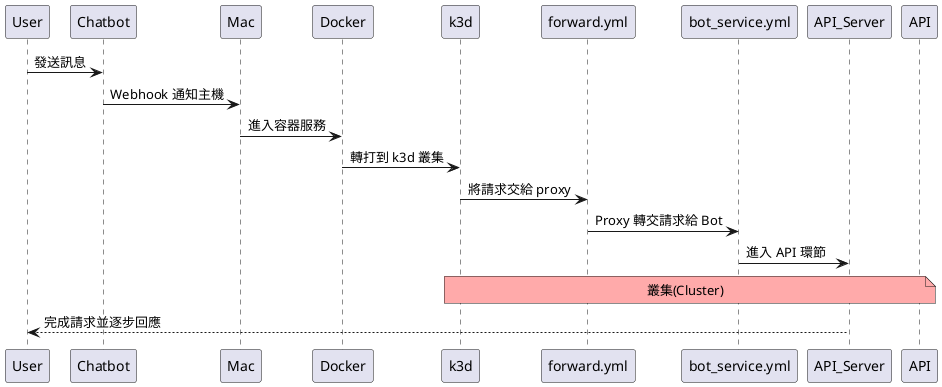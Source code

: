 @startuml
User->Chatbot: 發送訊息
Chatbot->Mac: Webhook 通知主機
Mac->Docker: 進入容器服務
Docker->k3d: 轉打到 k3d 叢集

k3d->forward.yml: 將請求交給 proxy
forward.yml->bot_service.yml: Proxy 轉交請求給 Bot
bot_service.yml->API_Server: 進入 API 環節
note over k3d, API #FFAAAA: 叢集(Cluster)

API_Server-->User: 完成請求並逐步回應
@enduml
